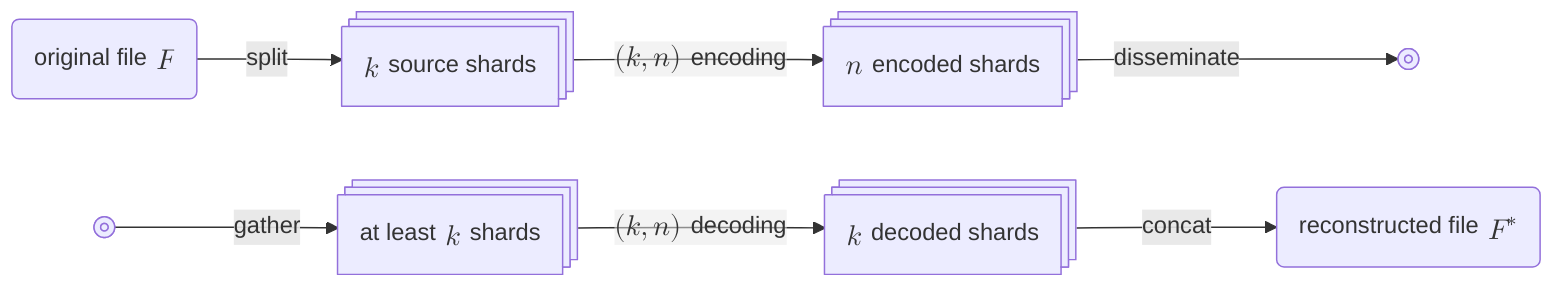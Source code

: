 flowchart LR
    file@{ shape: rounded, label: "original file $$\\ F$$" }
    source@{ shape: processes, label: "$$k\\ $$ source shards" }
    encoded@{ shape: processes, label: "$$n\\ $$ encoded shards" }

    gathered@{ shape: processes, label: "at least $$\\ k\\ $$ shards" }
    decoded@{ shape: processes, label: "$$k\\ $$ decoded shards" }
    reconstructed@{ shape: rounded, label: "reconstructed file $$\\ F^*$$" }

    life_1@{ shape: framed-circle, label: "life" }
    life_2@{ shape: framed-circle, label: "life" }

    file --split--> source --"$$(k, n)\\ $$ encoding"--> encoded --disseminate--> life_1

    life_2 --gather--> gathered --"$$(k, n)\\ $$ decoding"--> decoded --concat--> reconstructed